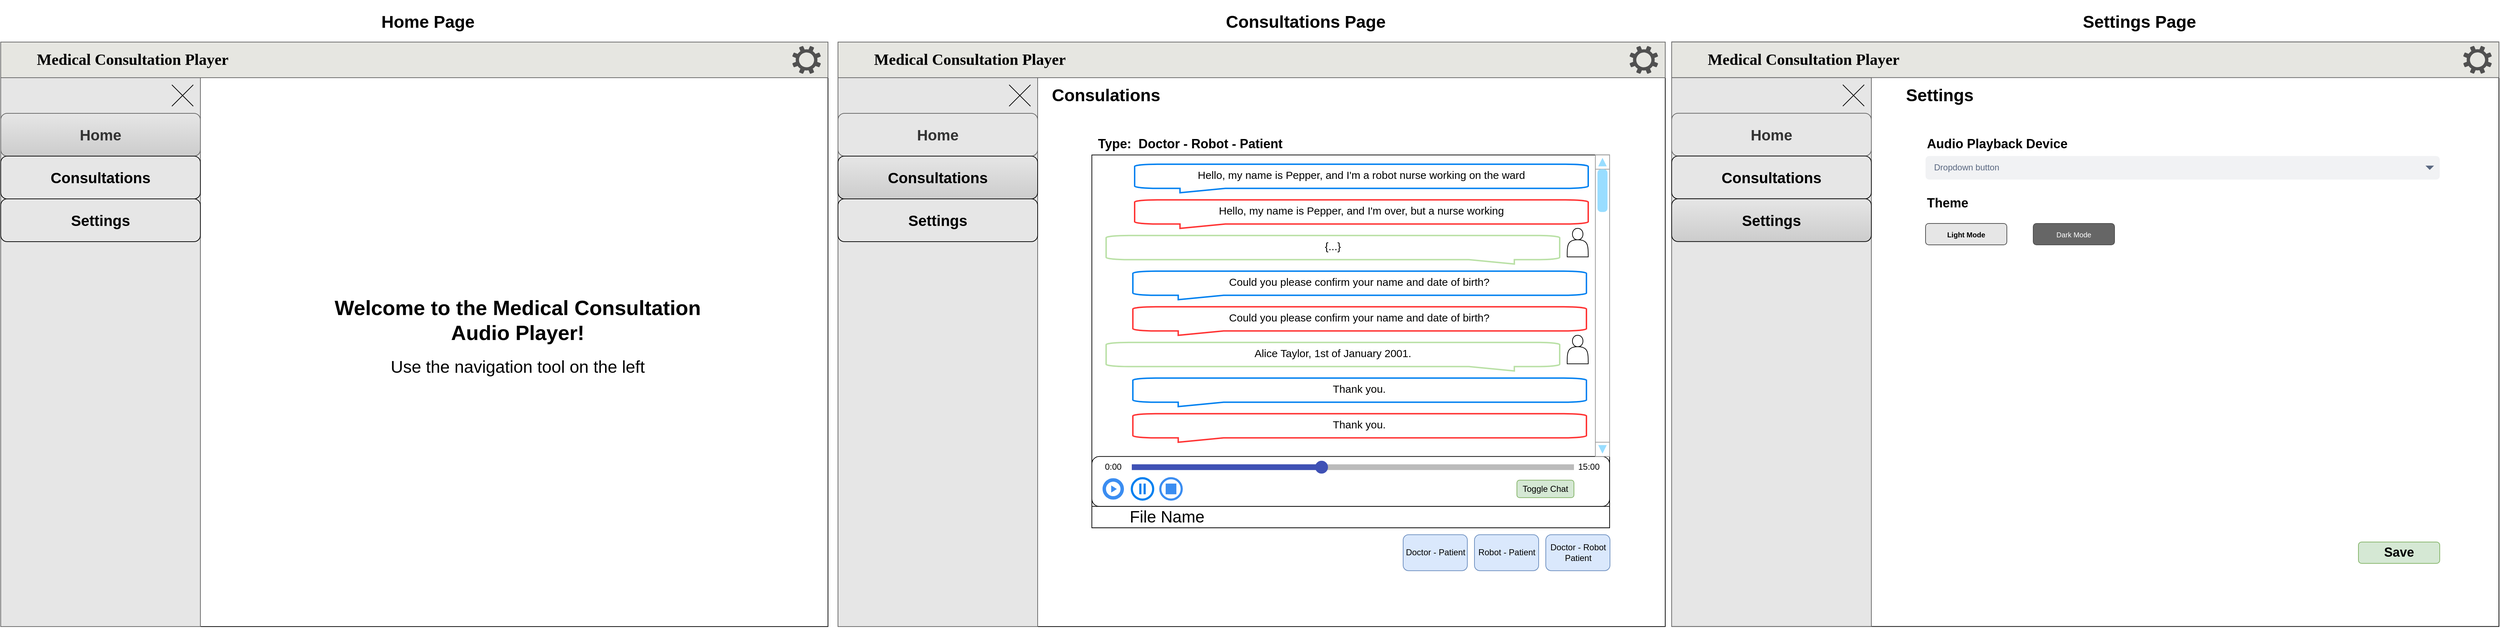 <mxfile version="24.4.9" type="device">
  <diagram name="Page-1" id="H0sEk4mrWkG_-SpPmuGJ">
    <mxGraphModel dx="2400" dy="2198" grid="1" gridSize="10" guides="1" tooltips="1" connect="1" arrows="1" fold="1" page="1" pageScale="1" pageWidth="1169" pageHeight="827" math="0" shadow="0">
      <root>
        <mxCell id="0" />
        <mxCell id="1" parent="0" />
        <mxCell id="lsBvN1kzEUK-lstxM8mB-1" value="" style="rounded=0;whiteSpace=wrap;html=1;" vertex="1" parent="1">
          <mxGeometry y="3" width="1160" height="820" as="geometry" />
        </mxCell>
        <mxCell id="lsBvN1kzEUK-lstxM8mB-5" value="" style="rounded=0;whiteSpace=wrap;html=1;fillColor=#E6E6E6;fontColor=#333333;strokeColor=#666666;" vertex="1" parent="1">
          <mxGeometry y="53" width="280" height="770" as="geometry" />
        </mxCell>
        <mxCell id="lsBvN1kzEUK-lstxM8mB-4" value="" style="rounded=0;whiteSpace=wrap;html=1;fillColor=#E6E6E1;fontColor=#333333;strokeColor=#666666;" vertex="1" parent="1">
          <mxGeometry y="3" width="1160" height="50" as="geometry" />
        </mxCell>
        <mxCell id="lsBvN1kzEUK-lstxM8mB-6" value="" style="shape=mxgraph.sysml.x;" vertex="1" parent="1">
          <mxGeometry x="240" y="63" width="30" height="30" as="geometry" />
        </mxCell>
        <mxCell id="lsBvN1kzEUK-lstxM8mB-8" value="&lt;h2&gt;&lt;font size=&quot;1&quot; face=&quot;Verdana&quot; style=&quot;&quot;&gt;&lt;b style=&quot;font-size: 22px;&quot;&gt;Medical Consultation Player&lt;/b&gt;&lt;/font&gt;&lt;/h2&gt;" style="text;html=1;align=center;verticalAlign=middle;whiteSpace=wrap;rounded=0;" vertex="1" parent="1">
          <mxGeometry y="13" width="370" height="30" as="geometry" />
        </mxCell>
        <mxCell id="lsBvN1kzEUK-lstxM8mB-11" value="&lt;h2&gt;&lt;font size=&quot;1&quot;&gt;&lt;b style=&quot;font-size: 21px;&quot;&gt;Home&lt;/b&gt;&lt;/font&gt;&lt;/h2&gt;" style="rounded=1;whiteSpace=wrap;html=1;fillColor=#E6E6E6;fontColor=#333333;strokeColor=#666666;gradientColor=#CCCCCC;" vertex="1" parent="1">
          <mxGeometry y="103" width="280" height="60" as="geometry" />
        </mxCell>
        <mxCell id="lsBvN1kzEUK-lstxM8mB-12" value="&lt;h2&gt;&lt;font size=&quot;1&quot;&gt;&lt;b style=&quot;font-size: 21px;&quot;&gt;Consultations&lt;/b&gt;&lt;/font&gt;&lt;/h2&gt;" style="rounded=1;whiteSpace=wrap;html=1;fillColor=#E6E6E6;" vertex="1" parent="1">
          <mxGeometry y="163" width="280" height="60" as="geometry" />
        </mxCell>
        <mxCell id="lsBvN1kzEUK-lstxM8mB-13" value="&lt;h2&gt;&lt;font size=&quot;1&quot;&gt;&lt;b style=&quot;font-size: 21px;&quot;&gt;Settings&lt;/b&gt;&lt;/font&gt;&lt;/h2&gt;" style="rounded=1;whiteSpace=wrap;html=1;fillColor=#E6E6E6;" vertex="1" parent="1">
          <mxGeometry y="223" width="280" height="60" as="geometry" />
        </mxCell>
        <mxCell id="lsBvN1kzEUK-lstxM8mB-14" value="" style="sketch=0;pointerEvents=1;shadow=0;dashed=0;html=1;strokeColor=none;labelPosition=center;verticalLabelPosition=bottom;verticalAlign=top;align=center;fillColor=#505050;shape=mxgraph.mscae.enterprise.settings" vertex="1" parent="1">
          <mxGeometry x="1110" y="8.5" width="40" height="39" as="geometry" />
        </mxCell>
        <mxCell id="lsBvN1kzEUK-lstxM8mB-15" value="&lt;h1 style=&quot;margin-top: 0px;&quot;&gt;&lt;font style=&quot;font-size: 29px;&quot;&gt;Welcome to the Medical Consultation Audio Player!&lt;/font&gt;&lt;/h1&gt;&lt;div style=&quot;font-size: 24px;&quot;&gt;&lt;font style=&quot;font-size: 24px;&quot;&gt;Use the navigation tool on the left&lt;/font&gt;&lt;/div&gt;" style="text;html=1;whiteSpace=wrap;overflow=hidden;rounded=0;align=center;" vertex="1" parent="1">
          <mxGeometry x="440" y="352" width="570" height="130" as="geometry" />
        </mxCell>
        <mxCell id="lsBvN1kzEUK-lstxM8mB-17" value="" style="rounded=0;whiteSpace=wrap;html=1;" vertex="1" parent="1">
          <mxGeometry x="1174" y="3" width="1160" height="820" as="geometry" />
        </mxCell>
        <mxCell id="lsBvN1kzEUK-lstxM8mB-18" value="" style="rounded=0;whiteSpace=wrap;html=1;fillColor=#E6E6E6;fontColor=#333333;strokeColor=#666666;" vertex="1" parent="1">
          <mxGeometry x="1174" y="53" width="280" height="770" as="geometry" />
        </mxCell>
        <mxCell id="lsBvN1kzEUK-lstxM8mB-19" value="" style="rounded=0;whiteSpace=wrap;html=1;fillColor=#E6E6E1;fontColor=#333333;strokeColor=#666666;" vertex="1" parent="1">
          <mxGeometry x="1174" y="3" width="1160" height="50" as="geometry" />
        </mxCell>
        <mxCell id="lsBvN1kzEUK-lstxM8mB-20" value="" style="shape=mxgraph.sysml.x;" vertex="1" parent="1">
          <mxGeometry x="1414" y="63" width="30" height="30" as="geometry" />
        </mxCell>
        <mxCell id="lsBvN1kzEUK-lstxM8mB-21" value="&lt;h2&gt;&lt;font size=&quot;1&quot; face=&quot;Verdana&quot; style=&quot;&quot;&gt;&lt;b style=&quot;font-size: 22px;&quot;&gt;Medical Consultation Player&lt;/b&gt;&lt;/font&gt;&lt;/h2&gt;" style="text;html=1;align=center;verticalAlign=middle;whiteSpace=wrap;rounded=0;" vertex="1" parent="1">
          <mxGeometry x="1174" y="13" width="370" height="30" as="geometry" />
        </mxCell>
        <mxCell id="lsBvN1kzEUK-lstxM8mB-22" value="&lt;h2&gt;&lt;font size=&quot;1&quot;&gt;&lt;b style=&quot;font-size: 21px;&quot;&gt;Home&lt;/b&gt;&lt;/font&gt;&lt;/h2&gt;" style="rounded=1;whiteSpace=wrap;html=1;fillColor=#E6E6E6;fontColor=#333333;strokeColor=#666666;" vertex="1" parent="1">
          <mxGeometry x="1174" y="103" width="280" height="60" as="geometry" />
        </mxCell>
        <mxCell id="lsBvN1kzEUK-lstxM8mB-23" value="&lt;h2&gt;&lt;font size=&quot;1&quot;&gt;&lt;b style=&quot;font-size: 21px;&quot;&gt;Consultations&lt;/b&gt;&lt;/font&gt;&lt;/h2&gt;" style="rounded=1;whiteSpace=wrap;html=1;fillColor=#E6E6E6;gradientColor=#CCCCCC;" vertex="1" parent="1">
          <mxGeometry x="1174" y="163" width="280" height="60" as="geometry" />
        </mxCell>
        <mxCell id="lsBvN1kzEUK-lstxM8mB-24" value="&lt;h2&gt;&lt;font size=&quot;1&quot;&gt;&lt;b style=&quot;font-size: 21px;&quot;&gt;Settings&lt;/b&gt;&lt;/font&gt;&lt;/h2&gt;" style="rounded=1;whiteSpace=wrap;html=1;fillColor=#E6E6E6;" vertex="1" parent="1">
          <mxGeometry x="1174" y="223" width="280" height="60" as="geometry" />
        </mxCell>
        <mxCell id="lsBvN1kzEUK-lstxM8mB-25" value="" style="sketch=0;pointerEvents=1;shadow=0;dashed=0;html=1;strokeColor=none;labelPosition=center;verticalLabelPosition=bottom;verticalAlign=top;align=center;fillColor=#505050;shape=mxgraph.mscae.enterprise.settings" vertex="1" parent="1">
          <mxGeometry x="2284" y="8.5" width="40" height="39" as="geometry" />
        </mxCell>
        <mxCell id="lsBvN1kzEUK-lstxM8mB-27" value="&lt;h1&gt;Home Page&amp;nbsp;&lt;/h1&gt;" style="text;html=1;align=center;verticalAlign=middle;whiteSpace=wrap;rounded=0;" vertex="1" parent="1">
          <mxGeometry x="525" y="-40" width="155" height="30" as="geometry" />
        </mxCell>
        <mxCell id="lsBvN1kzEUK-lstxM8mB-48" value="&lt;h1&gt;Consultations Page&lt;/h1&gt;" style="text;html=1;align=center;verticalAlign=middle;whiteSpace=wrap;rounded=0;" vertex="1" parent="1">
          <mxGeometry x="1710" y="-40" width="240" height="30" as="geometry" />
        </mxCell>
        <mxCell id="lsBvN1kzEUK-lstxM8mB-65" value="" style="rounded=0;whiteSpace=wrap;html=1;" vertex="1" parent="1">
          <mxGeometry x="1530" y="161.38" width="726" height="523" as="geometry" />
        </mxCell>
        <mxCell id="lsBvN1kzEUK-lstxM8mB-66" value="&lt;font style=&quot;font-size: 23px;&quot;&gt;&lt;span style=&quot;white-space: pre;&quot;&gt;&#x9;&lt;/span&gt;File Name&lt;/font&gt;" style="rounded=0;whiteSpace=wrap;html=1;align=left;" vertex="1" parent="1">
          <mxGeometry x="1530" y="654.38" width="726" height="30" as="geometry" />
        </mxCell>
        <mxCell id="lsBvN1kzEUK-lstxM8mB-70" value="&lt;h1&gt;Consulations&lt;/h1&gt;" style="text;html=1;align=center;verticalAlign=middle;whiteSpace=wrap;rounded=0;" vertex="1" parent="1">
          <mxGeometry x="1520" y="63" width="60" height="30" as="geometry" />
        </mxCell>
        <mxCell id="lsBvN1kzEUK-lstxM8mB-72" value="&lt;h2&gt;Type:&amp;nbsp; Doctor - Robot - Patient&lt;/h2&gt;" style="text;html=1;align=center;verticalAlign=middle;whiteSpace=wrap;rounded=0;" vertex="1" parent="1">
          <mxGeometry x="1530" y="131.38" width="276" height="30" as="geometry" />
        </mxCell>
        <mxCell id="lsBvN1kzEUK-lstxM8mB-74" value="" style="shape=image;html=1;verticalAlign=top;verticalLabelPosition=bottom;labelBackgroundColor=#ffffff;imageAspect=0;aspect=fixed;image=https://cdn2.iconfinder.com/data/icons/navigation-set-arrows-part-two/32/Arrow_Drop_Down-128.png" vertex="1" parent="1">
          <mxGeometry x="2207" y="644.63" width="49.5" height="49.5" as="geometry" />
        </mxCell>
        <mxCell id="lsBvN1kzEUK-lstxM8mB-77" value="Doctor - Robot Patient" style="rounded=1;whiteSpace=wrap;html=1;fillColor=#dae8fc;strokeColor=#6c8ebf;" vertex="1" parent="1">
          <mxGeometry x="2166.5" y="694.13" width="90" height="50.5" as="geometry" />
        </mxCell>
        <mxCell id="lsBvN1kzEUK-lstxM8mB-78" value="Robot - Patient" style="rounded=1;whiteSpace=wrap;html=1;fillColor=#dae8fc;strokeColor=#6c8ebf;" vertex="1" parent="1">
          <mxGeometry x="2066.5" y="694.13" width="90" height="50.5" as="geometry" />
        </mxCell>
        <mxCell id="lsBvN1kzEUK-lstxM8mB-79" value="Doctor - Patient" style="rounded=1;whiteSpace=wrap;html=1;fillColor=#dae8fc;strokeColor=#6c8ebf;" vertex="1" parent="1">
          <mxGeometry x="1966.5" y="694.13" width="90" height="50.5" as="geometry" />
        </mxCell>
        <mxCell id="lsBvN1kzEUK-lstxM8mB-81" value="" style="rounded=1;whiteSpace=wrap;html=1;" vertex="1" parent="1">
          <mxGeometry x="1530" y="584.38" width="726" height="70" as="geometry" />
        </mxCell>
        <mxCell id="lsBvN1kzEUK-lstxM8mB-82" value="" style="dashed=0;verticalLabelPosition=bottom;verticalAlign=top;align=center;shape=mxgraph.gmdl.slider2;barPos=42.92;strokeColor=#3F51B5;opacity=100;strokeWidth=8;fillColor=#3F51B5;handleSize=10;shadow=0;html=1;perimeterSpacing=21;" vertex="1" parent="1">
          <mxGeometry x="1586" y="594.38" width="620" height="10" as="geometry" />
        </mxCell>
        <mxCell id="lsBvN1kzEUK-lstxM8mB-83" value="0:00" style="text;html=1;align=center;verticalAlign=middle;whiteSpace=wrap;rounded=0;" vertex="1" parent="1">
          <mxGeometry x="1530" y="584.38" width="60" height="30" as="geometry" />
        </mxCell>
        <mxCell id="lsBvN1kzEUK-lstxM8mB-84" value="15:00" style="text;html=1;align=center;verticalAlign=middle;whiteSpace=wrap;rounded=0;" vertex="1" parent="1">
          <mxGeometry x="2196.5" y="584.38" width="60" height="30" as="geometry" />
        </mxCell>
        <mxCell id="lsBvN1kzEUK-lstxM8mB-86" value="" style="sketch=0;html=1;aspect=fixed;strokeColor=none;shadow=0;fillColor=#3B8DF1;verticalAlign=top;labelPosition=center;verticalLabelPosition=bottom;shape=mxgraph.gcp2.play_start" vertex="1" parent="1">
          <mxGeometry x="1545" y="614.88" width="30" height="30" as="geometry" />
        </mxCell>
        <mxCell id="lsBvN1kzEUK-lstxM8mB-90" value="" style="html=1;verticalLabelPosition=bottom;labelBackgroundColor=#ffffff;verticalAlign=top;shadow=0;dashed=0;strokeWidth=3;shape=mxgraph.ios7.misc.pause;strokeColor=#0080f0;sketch=0;" vertex="1" parent="1">
          <mxGeometry x="1586" y="614.88" width="30" height="30" as="geometry" />
        </mxCell>
        <mxCell id="lsBvN1kzEUK-lstxM8mB-91" value="" style="ellipse;whiteSpace=wrap;html=1;aspect=fixed;strokeColor=#3B8DF1;strokeWidth=3;" vertex="1" parent="1">
          <mxGeometry x="1626" y="614.88" width="30" height="30" as="geometry" />
        </mxCell>
        <mxCell id="lsBvN1kzEUK-lstxM8mB-92" value="" style="whiteSpace=wrap;html=1;aspect=fixed;fillColor=#3B8DF1;strokeColor=none;" vertex="1" parent="1">
          <mxGeometry x="1633.5" y="622.38" width="15" height="15" as="geometry" />
        </mxCell>
        <mxCell id="lsBvN1kzEUK-lstxM8mB-93" value="Toggle Chat" style="rounded=1;whiteSpace=wrap;html=1;fillColor=#d5e8d4;strokeColor=#82b366;" vertex="1" parent="1">
          <mxGeometry x="2126" y="617.63" width="80" height="24.5" as="geometry" />
        </mxCell>
        <mxCell id="lsBvN1kzEUK-lstxM8mB-94" value="" style="shape=image;html=1;verticalAlign=top;verticalLabelPosition=bottom;labelBackgroundColor=#ffffff;imageAspect=0;aspect=fixed;image=https://cdn4.iconfinder.com/data/icons/medical-14/512/9-128.png;imageBackground=none;" vertex="1" parent="1">
          <mxGeometry x="1546" y="174.38" width="40" height="40" as="geometry" />
        </mxCell>
        <mxCell id="lsBvN1kzEUK-lstxM8mB-95" value="" style="html=1;verticalLabelPosition=bottom;align=center;labelBackgroundColor=#ffffff;verticalAlign=top;strokeWidth=2;strokeColor=#0080F0;shadow=0;dashed=0;shape=mxgraph.ios7.icons.message;flipH=1;" vertex="1" parent="1">
          <mxGeometry x="1590" y="174.38" width="636" height="40" as="geometry" />
        </mxCell>
        <mxCell id="lsBvN1kzEUK-lstxM8mB-96" value="&lt;font style=&quot;font-size: 15px;&quot;&gt;Hello, my name is Pepper, and I&#39;m a robot nurse working on the ward&lt;/font&gt;" style="text;html=1;align=center;verticalAlign=middle;whiteSpace=wrap;rounded=0;" vertex="1" parent="1">
          <mxGeometry x="1588.5" y="174.38" width="637.5" height="30" as="geometry" />
        </mxCell>
        <mxCell id="lsBvN1kzEUK-lstxM8mB-97" value="" style="shape=image;html=1;verticalAlign=top;verticalLabelPosition=bottom;labelBackgroundColor=#ffffff;imageAspect=0;aspect=fixed;image=https://cdn1.iconfinder.com/data/icons/science-technology-outline-24-px/24/Android_android_robot_operative_system_robot_technology-128.png;fontColor=#99FFCC;imageBorder=none;flipH=1;" vertex="1" parent="1">
          <mxGeometry x="1545" y="219.38" width="40" height="40" as="geometry" />
        </mxCell>
        <mxCell id="lsBvN1kzEUK-lstxM8mB-98" value="" style="html=1;verticalLabelPosition=bottom;align=center;labelBackgroundColor=#ffffff;verticalAlign=top;strokeWidth=2;strokeColor=#FF3333;shadow=0;dashed=0;shape=mxgraph.ios7.icons.message;flipH=1;" vertex="1" parent="1">
          <mxGeometry x="1590" y="224.38" width="636" height="40" as="geometry" />
        </mxCell>
        <mxCell id="lsBvN1kzEUK-lstxM8mB-99" value="&lt;font style=&quot;font-size: 15px;&quot;&gt;Hello, my name is Pepper, and I&#39;m over, but a nurse working&lt;/font&gt;" style="text;html=1;align=center;verticalAlign=middle;whiteSpace=wrap;rounded=0;flipH=1;" vertex="1" parent="1">
          <mxGeometry x="1588.5" y="224.38" width="637.5" height="30" as="geometry" />
        </mxCell>
        <mxCell id="lsBvN1kzEUK-lstxM8mB-109" value="" style="shape=actor;whiteSpace=wrap;html=1;" vertex="1" parent="1">
          <mxGeometry x="2196.5" y="264.38" width="29.5" height="40" as="geometry" />
        </mxCell>
        <mxCell id="lsBvN1kzEUK-lstxM8mB-110" value="" style="html=1;verticalLabelPosition=bottom;align=center;labelBackgroundColor=#ffffff;verticalAlign=top;strokeWidth=2;strokeColor=#B9E0A5;shadow=0;dashed=0;shape=mxgraph.ios7.icons.message;flipH=0;" vertex="1" parent="1">
          <mxGeometry x="1550" y="274.38" width="636" height="40" as="geometry" />
        </mxCell>
        <mxCell id="lsBvN1kzEUK-lstxM8mB-111" value="&lt;span style=&quot;font-size: 15px;&quot;&gt;{...}&lt;/span&gt;" style="text;html=1;align=center;verticalAlign=middle;whiteSpace=wrap;rounded=0;flipH=0;" vertex="1" parent="1">
          <mxGeometry x="1548.5" y="274.38" width="637.5" height="30" as="geometry" />
        </mxCell>
        <mxCell id="lsBvN1kzEUK-lstxM8mB-112" value="" style="shape=image;html=1;verticalAlign=top;verticalLabelPosition=bottom;labelBackgroundColor=#ffffff;imageAspect=0;aspect=fixed;image=https://cdn4.iconfinder.com/data/icons/medical-14/512/9-128.png;imageBackground=none;" vertex="1" parent="1">
          <mxGeometry x="1543.5" y="324.38" width="40" height="40" as="geometry" />
        </mxCell>
        <mxCell id="lsBvN1kzEUK-lstxM8mB-113" value="" style="html=1;verticalLabelPosition=bottom;align=center;labelBackgroundColor=#ffffff;verticalAlign=top;strokeWidth=2;strokeColor=#0080F0;shadow=0;dashed=0;shape=mxgraph.ios7.icons.message;flipH=1;" vertex="1" parent="1">
          <mxGeometry x="1587.5" y="324.38" width="636" height="40" as="geometry" />
        </mxCell>
        <mxCell id="lsBvN1kzEUK-lstxM8mB-114" value="&lt;font style=&quot;font-size: 15px;&quot;&gt;Could you please confirm your name and date of birth?&lt;/font&gt;" style="text;html=1;align=center;verticalAlign=middle;whiteSpace=wrap;rounded=0;" vertex="1" parent="1">
          <mxGeometry x="1586" y="324.38" width="637.5" height="30" as="geometry" />
        </mxCell>
        <mxCell id="lsBvN1kzEUK-lstxM8mB-115" value="" style="shape=image;html=1;verticalAlign=top;verticalLabelPosition=bottom;labelBackgroundColor=#ffffff;imageAspect=0;aspect=fixed;image=https://cdn1.iconfinder.com/data/icons/science-technology-outline-24-px/24/Android_android_robot_operative_system_robot_technology-128.png;fontColor=#99FFCC;imageBorder=none;flipH=1;" vertex="1" parent="1">
          <mxGeometry x="1542.5" y="369.38" width="40" height="40" as="geometry" />
        </mxCell>
        <mxCell id="lsBvN1kzEUK-lstxM8mB-116" value="" style="html=1;verticalLabelPosition=bottom;align=center;labelBackgroundColor=#ffffff;verticalAlign=top;strokeWidth=2;strokeColor=#FF3333;shadow=0;dashed=0;shape=mxgraph.ios7.icons.message;flipH=1;" vertex="1" parent="1">
          <mxGeometry x="1587.5" y="374.38" width="636" height="40" as="geometry" />
        </mxCell>
        <mxCell id="lsBvN1kzEUK-lstxM8mB-117" value="&lt;font style=&quot;font-size: 15px;&quot;&gt;Could you please confirm your name and date of birth?&lt;/font&gt;" style="text;html=1;align=center;verticalAlign=middle;whiteSpace=wrap;rounded=0;flipH=1;" vertex="1" parent="1">
          <mxGeometry x="1586" y="374.38" width="637.5" height="30" as="geometry" />
        </mxCell>
        <mxCell id="lsBvN1kzEUK-lstxM8mB-118" value="" style="shape=actor;whiteSpace=wrap;html=1;" vertex="1" parent="1">
          <mxGeometry x="2196.5" y="414.38" width="29.5" height="40" as="geometry" />
        </mxCell>
        <mxCell id="lsBvN1kzEUK-lstxM8mB-119" value="" style="html=1;verticalLabelPosition=bottom;align=center;labelBackgroundColor=#ffffff;verticalAlign=top;strokeWidth=2;strokeColor=#B9E0A5;shadow=0;dashed=0;shape=mxgraph.ios7.icons.message;flipH=0;" vertex="1" parent="1">
          <mxGeometry x="1550" y="424.38" width="636" height="40" as="geometry" />
        </mxCell>
        <mxCell id="lsBvN1kzEUK-lstxM8mB-120" value="&lt;span style=&quot;font-size: 15px;&quot;&gt;Alice Taylor, 1st of January 2001.&lt;/span&gt;" style="text;html=1;align=center;verticalAlign=middle;whiteSpace=wrap;rounded=0;flipH=0;" vertex="1" parent="1">
          <mxGeometry x="1548.5" y="424.38" width="637.5" height="30" as="geometry" />
        </mxCell>
        <mxCell id="lsBvN1kzEUK-lstxM8mB-126" value="" style="shape=image;html=1;verticalAlign=top;verticalLabelPosition=bottom;labelBackgroundColor=#ffffff;imageAspect=0;aspect=fixed;image=https://cdn4.iconfinder.com/data/icons/medical-14/512/9-128.png;imageBackground=none;" vertex="1" parent="1">
          <mxGeometry x="1543.5" y="474.38" width="40" height="40" as="geometry" />
        </mxCell>
        <mxCell id="lsBvN1kzEUK-lstxM8mB-127" value="" style="html=1;verticalLabelPosition=bottom;align=center;labelBackgroundColor=#ffffff;verticalAlign=top;strokeWidth=2;strokeColor=#0080F0;shadow=0;dashed=0;shape=mxgraph.ios7.icons.message;flipH=1;" vertex="1" parent="1">
          <mxGeometry x="1587.5" y="474.38" width="636" height="40" as="geometry" />
        </mxCell>
        <mxCell id="lsBvN1kzEUK-lstxM8mB-128" value="&lt;font style=&quot;font-size: 15px;&quot;&gt;Thank you.&lt;/font&gt;" style="text;html=1;align=center;verticalAlign=middle;whiteSpace=wrap;rounded=0;" vertex="1" parent="1">
          <mxGeometry x="1586" y="474.38" width="637.5" height="30" as="geometry" />
        </mxCell>
        <mxCell id="lsBvN1kzEUK-lstxM8mB-129" value="" style="shape=image;html=1;verticalAlign=top;verticalLabelPosition=bottom;labelBackgroundColor=#ffffff;imageAspect=0;aspect=fixed;image=https://cdn1.iconfinder.com/data/icons/science-technology-outline-24-px/24/Android_android_robot_operative_system_robot_technology-128.png;fontColor=#99FFCC;imageBorder=none;flipH=1;" vertex="1" parent="1">
          <mxGeometry x="1542.5" y="519.38" width="40" height="40" as="geometry" />
        </mxCell>
        <mxCell id="lsBvN1kzEUK-lstxM8mB-130" value="" style="html=1;verticalLabelPosition=bottom;align=center;labelBackgroundColor=#ffffff;verticalAlign=top;strokeWidth=2;strokeColor=#FF3333;shadow=0;dashed=0;shape=mxgraph.ios7.icons.message;flipH=1;" vertex="1" parent="1">
          <mxGeometry x="1587.5" y="524.38" width="636" height="40" as="geometry" />
        </mxCell>
        <mxCell id="lsBvN1kzEUK-lstxM8mB-131" value="&lt;font style=&quot;font-size: 15px;&quot;&gt;Thank you.&lt;/font&gt;" style="text;html=1;align=center;verticalAlign=middle;whiteSpace=wrap;rounded=0;flipH=1;" vertex="1" parent="1">
          <mxGeometry x="1586" y="524.38" width="637.5" height="30" as="geometry" />
        </mxCell>
        <mxCell id="lsBvN1kzEUK-lstxM8mB-132" value="" style="verticalLabelPosition=bottom;shadow=0;dashed=0;align=center;html=1;verticalAlign=top;strokeWidth=1;shape=mxgraph.mockup.navigation.scrollBar;strokeColor=#999999;barPos=100;fillColor2=#99ddff;strokeColor2=none;direction=north;" vertex="1" parent="1">
          <mxGeometry x="2236" y="161.38" width="20" height="423" as="geometry" />
        </mxCell>
        <mxCell id="lsBvN1kzEUK-lstxM8mB-186" value="" style="rounded=0;whiteSpace=wrap;html=1;" vertex="1" parent="1">
          <mxGeometry x="2343" y="2.88" width="1160" height="820" as="geometry" />
        </mxCell>
        <mxCell id="lsBvN1kzEUK-lstxM8mB-187" value="" style="rounded=0;whiteSpace=wrap;html=1;fillColor=#E6E6E6;fontColor=#333333;strokeColor=#666666;" vertex="1" parent="1">
          <mxGeometry x="2343" y="52.88" width="280" height="770" as="geometry" />
        </mxCell>
        <mxCell id="lsBvN1kzEUK-lstxM8mB-188" value="" style="rounded=0;whiteSpace=wrap;html=1;fillColor=#E6E6E1;fontColor=#333333;strokeColor=#666666;" vertex="1" parent="1">
          <mxGeometry x="2343" y="2.88" width="1160" height="50" as="geometry" />
        </mxCell>
        <mxCell id="lsBvN1kzEUK-lstxM8mB-189" value="" style="shape=mxgraph.sysml.x;" vertex="1" parent="1">
          <mxGeometry x="2583" y="62.88" width="30" height="30" as="geometry" />
        </mxCell>
        <mxCell id="lsBvN1kzEUK-lstxM8mB-190" value="&lt;h2&gt;&lt;font size=&quot;1&quot; face=&quot;Verdana&quot; style=&quot;&quot;&gt;&lt;b style=&quot;font-size: 22px;&quot;&gt;Medical Consultation Player&lt;/b&gt;&lt;/font&gt;&lt;/h2&gt;" style="text;html=1;align=center;verticalAlign=middle;whiteSpace=wrap;rounded=0;" vertex="1" parent="1">
          <mxGeometry x="2343" y="12.88" width="370" height="30" as="geometry" />
        </mxCell>
        <mxCell id="lsBvN1kzEUK-lstxM8mB-191" value="&lt;h2&gt;&lt;font size=&quot;1&quot;&gt;&lt;b style=&quot;font-size: 21px;&quot;&gt;Home&lt;/b&gt;&lt;/font&gt;&lt;/h2&gt;" style="rounded=1;whiteSpace=wrap;html=1;fillColor=#E6E6E6;fontColor=#333333;strokeColor=#666666;" vertex="1" parent="1">
          <mxGeometry x="2343" y="102.88" width="280" height="60" as="geometry" />
        </mxCell>
        <mxCell id="lsBvN1kzEUK-lstxM8mB-192" value="&lt;h2&gt;&lt;font size=&quot;1&quot;&gt;&lt;b style=&quot;font-size: 21px;&quot;&gt;Consultations&lt;/b&gt;&lt;/font&gt;&lt;/h2&gt;" style="rounded=1;whiteSpace=wrap;html=1;fillColor=#E6E6E6;gradientColor=none;" vertex="1" parent="1">
          <mxGeometry x="2343" y="162.88" width="280" height="60" as="geometry" />
        </mxCell>
        <mxCell id="lsBvN1kzEUK-lstxM8mB-193" value="&lt;h2&gt;&lt;font size=&quot;1&quot;&gt;&lt;b style=&quot;font-size: 21px;&quot;&gt;Settings&lt;/b&gt;&lt;/font&gt;&lt;/h2&gt;" style="rounded=1;whiteSpace=wrap;html=1;fillColor=#E6E6E6;gradientColor=#CCCCCC;" vertex="1" parent="1">
          <mxGeometry x="2343" y="222.88" width="280" height="60" as="geometry" />
        </mxCell>
        <mxCell id="lsBvN1kzEUK-lstxM8mB-194" value="" style="sketch=0;pointerEvents=1;shadow=0;dashed=0;html=1;strokeColor=none;labelPosition=center;verticalLabelPosition=bottom;verticalAlign=top;align=center;fillColor=#505050;shape=mxgraph.mscae.enterprise.settings" vertex="1" parent="1">
          <mxGeometry x="3453" y="8.38" width="40" height="39" as="geometry" />
        </mxCell>
        <mxCell id="lsBvN1kzEUK-lstxM8mB-195" value="&lt;h1&gt;Settings Page&lt;/h1&gt;" style="text;html=1;align=center;verticalAlign=middle;whiteSpace=wrap;rounded=0;" vertex="1" parent="1">
          <mxGeometry x="2879" y="-40.12" width="240" height="30" as="geometry" />
        </mxCell>
        <mxCell id="lsBvN1kzEUK-lstxM8mB-198" value="&lt;h1&gt;Settings&lt;/h1&gt;" style="text;html=1;align=center;verticalAlign=middle;whiteSpace=wrap;rounded=0;" vertex="1" parent="1">
          <mxGeometry x="2689" y="62.88" width="60" height="30" as="geometry" />
        </mxCell>
        <mxCell id="lsBvN1kzEUK-lstxM8mB-199" value="&lt;h2&gt;Audio Playback Device&lt;/h2&gt;" style="text;html=1;align=left;verticalAlign=middle;whiteSpace=wrap;rounded=0;" vertex="1" parent="1">
          <mxGeometry x="2699" y="131.26" width="276" height="30" as="geometry" />
        </mxCell>
        <mxCell id="lsBvN1kzEUK-lstxM8mB-238" value="Dropdown button" style="rounded=1;fillColor=#F1F2F4;strokeColor=none;html=1;whiteSpace=wrap;fontColor=#596780;align=left;fontSize=12;spacingLeft=10;sketch=0;" vertex="1" parent="1">
          <mxGeometry x="2699" y="162.88" width="721" height="33" as="geometry" />
        </mxCell>
        <mxCell id="lsBvN1kzEUK-lstxM8mB-239" value="" style="shape=triangle;direction=south;fillColor=#596780;strokeColor=none;html=1;sketch=0;" vertex="1" parent="lsBvN1kzEUK-lstxM8mB-238">
          <mxGeometry x="1" y="0.5" width="12" height="6" relative="1" as="geometry">
            <mxPoint x="-20" y="-3" as="offset" />
          </mxGeometry>
        </mxCell>
        <mxCell id="lsBvN1kzEUK-lstxM8mB-240" value="&lt;h2&gt;Theme&lt;/h2&gt;" style="text;html=1;align=left;verticalAlign=middle;whiteSpace=wrap;rounded=0;" vertex="1" parent="1">
          <mxGeometry x="2699" y="214.38" width="276" height="30" as="geometry" />
        </mxCell>
        <mxCell id="lsBvN1kzEUK-lstxM8mB-243" value="&lt;b&gt;&lt;font color=&quot;#000000&quot;&gt;Light Mode&lt;/font&gt;&lt;/b&gt;" style="rounded=1;html=1;shadow=0;dashed=0;whiteSpace=wrap;fontSize=10;fillColor=#E6E6E6;align=center;strokeColor=#4D4D4D;fontColor=#ffffff;" vertex="1" parent="1">
          <mxGeometry x="2699" y="257.5" width="114" height="30" as="geometry" />
        </mxCell>
        <mxCell id="lsBvN1kzEUK-lstxM8mB-244" value="Dark Mode" style="rounded=1;html=1;shadow=0;dashed=0;whiteSpace=wrap;fontSize=10;fillColor=#666666;align=center;strokeColor=#4D4D4D;fontColor=#ffffff;" vertex="1" parent="1">
          <mxGeometry x="2850" y="257.5" width="114" height="30" as="geometry" />
        </mxCell>
        <mxCell id="lsBvN1kzEUK-lstxM8mB-246" value="&lt;b&gt;&lt;font style=&quot;font-size: 18px;&quot; color=&quot;#000000&quot;&gt;Save&lt;/font&gt;&lt;/b&gt;" style="rounded=1;html=1;shadow=0;dashed=0;whiteSpace=wrap;fontSize=10;fillColor=#d5e8d4;align=center;strokeColor=#82b366;" vertex="1" parent="1">
          <mxGeometry x="3306" y="704.38" width="114" height="30" as="geometry" />
        </mxCell>
      </root>
    </mxGraphModel>
  </diagram>
</mxfile>
